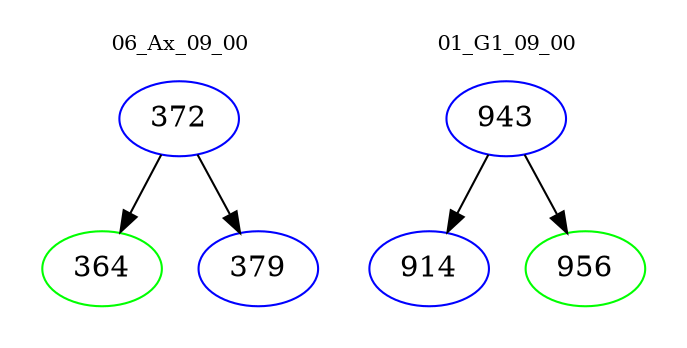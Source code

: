 digraph{
subgraph cluster_0 {
color = white
label = "06_Ax_09_00";
fontsize=10;
T0_372 [label="372", color="blue"]
T0_372 -> T0_364 [color="black"]
T0_364 [label="364", color="green"]
T0_372 -> T0_379 [color="black"]
T0_379 [label="379", color="blue"]
}
subgraph cluster_1 {
color = white
label = "01_G1_09_00";
fontsize=10;
T1_943 [label="943", color="blue"]
T1_943 -> T1_914 [color="black"]
T1_914 [label="914", color="blue"]
T1_943 -> T1_956 [color="black"]
T1_956 [label="956", color="green"]
}
}
